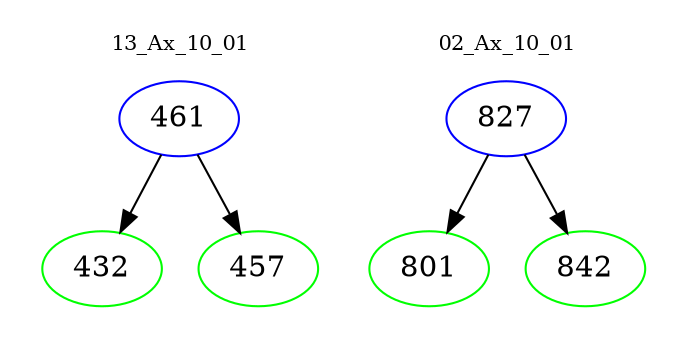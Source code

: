 digraph{
subgraph cluster_0 {
color = white
label = "13_Ax_10_01";
fontsize=10;
T0_461 [label="461", color="blue"]
T0_461 -> T0_432 [color="black"]
T0_432 [label="432", color="green"]
T0_461 -> T0_457 [color="black"]
T0_457 [label="457", color="green"]
}
subgraph cluster_1 {
color = white
label = "02_Ax_10_01";
fontsize=10;
T1_827 [label="827", color="blue"]
T1_827 -> T1_801 [color="black"]
T1_801 [label="801", color="green"]
T1_827 -> T1_842 [color="black"]
T1_842 [label="842", color="green"]
}
}
